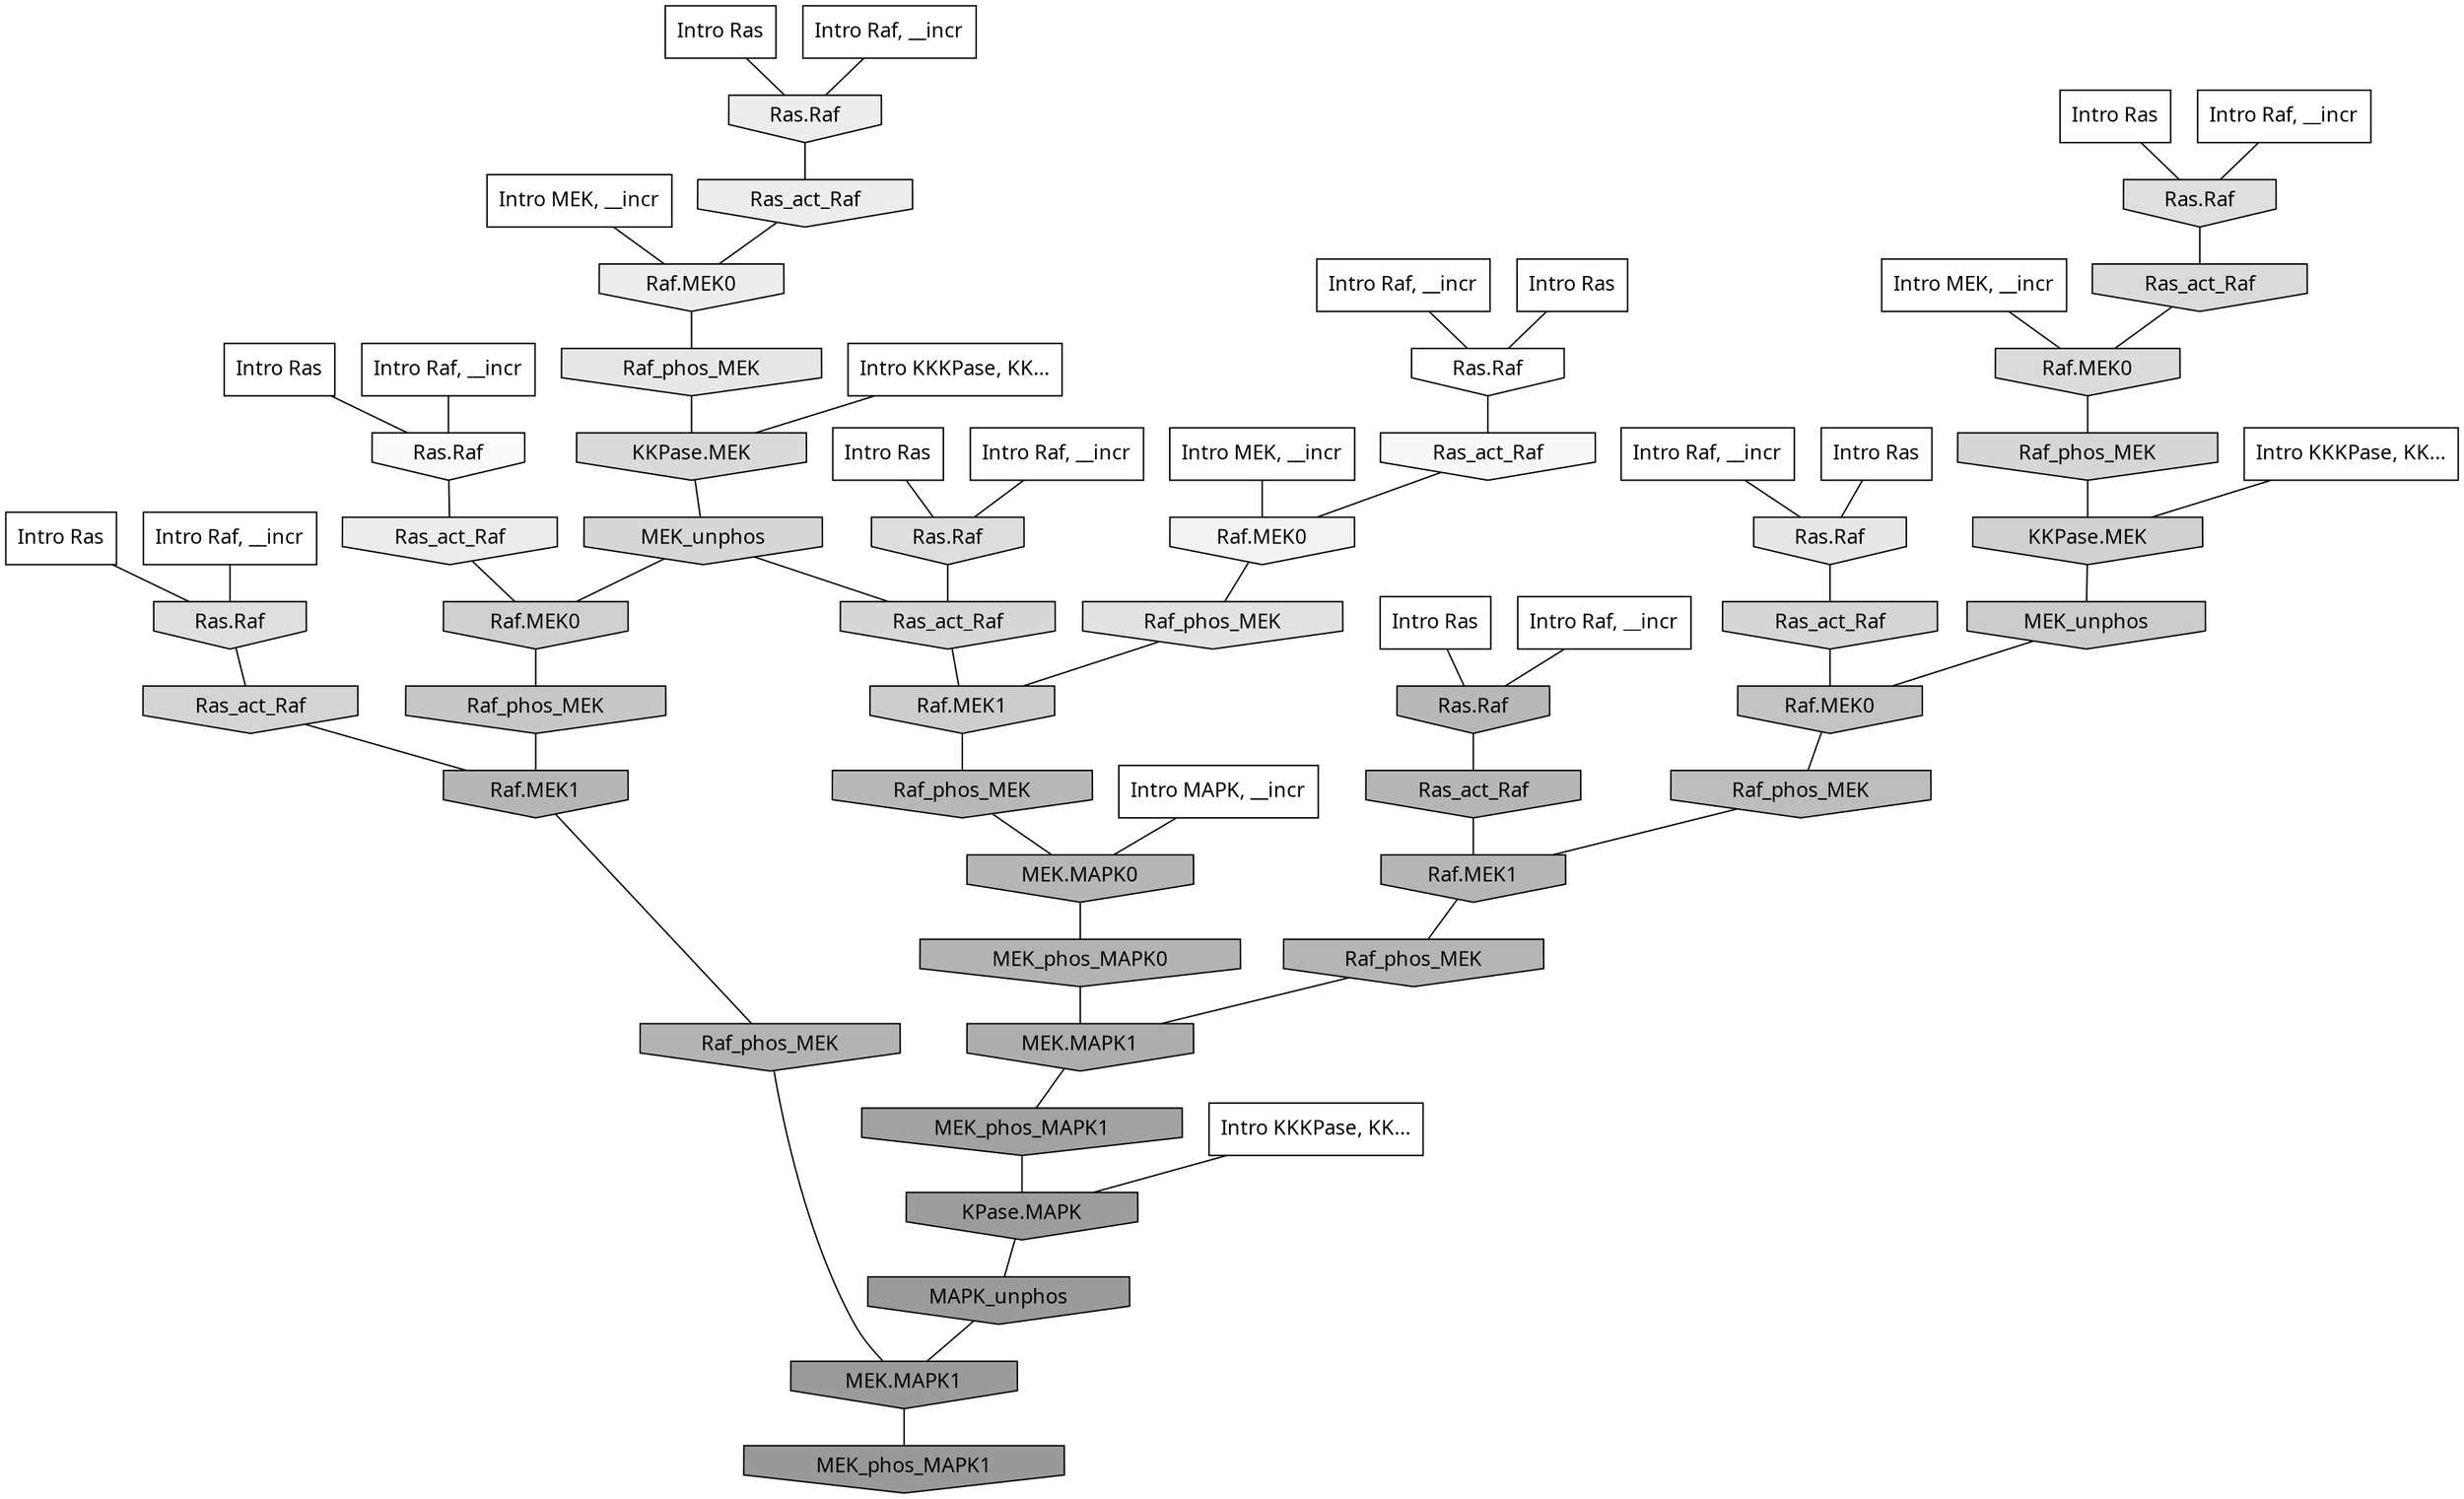 digraph G{
  rankdir="TB";
  ranksep=0.30;
  node [fontname="CMU Serif"];
  edge [fontname="CMU Serif"];
  
  3 [label="Intro Ras", shape=rectangle, style=filled, fillcolor="0.000 0.000 1.000"]
  
  4 [label="Intro Ras", shape=rectangle, style=filled, fillcolor="0.000 0.000 1.000"]
  
  10 [label="Intro Ras", shape=rectangle, style=filled, fillcolor="0.000 0.000 1.000"]
  
  30 [label="Intro Ras", shape=rectangle, style=filled, fillcolor="0.000 0.000 1.000"]
  
  46 [label="Intro Ras", shape=rectangle, style=filled, fillcolor="0.000 0.000 1.000"]
  
  62 [label="Intro Ras", shape=rectangle, style=filled, fillcolor="0.000 0.000 1.000"]
  
  92 [label="Intro Ras", shape=rectangle, style=filled, fillcolor="0.000 0.000 1.000"]
  
  96 [label="Intro Ras", shape=rectangle, style=filled, fillcolor="0.000 0.000 1.000"]
  
  364 [label="Intro Raf, __incr", shape=rectangle, style=filled, fillcolor="0.000 0.000 1.000"]
  
  476 [label="Intro Raf, __incr", shape=rectangle, style=filled, fillcolor="0.000 0.000 1.000"]
  
  495 [label="Intro Raf, __incr", shape=rectangle, style=filled, fillcolor="0.000 0.000 1.000"]
  
  525 [label="Intro Raf, __incr", shape=rectangle, style=filled, fillcolor="0.000 0.000 1.000"]
  
  649 [label="Intro Raf, __incr", shape=rectangle, style=filled, fillcolor="0.000 0.000 1.000"]
  
  884 [label="Intro Raf, __incr", shape=rectangle, style=filled, fillcolor="0.000 0.000 1.000"]
  
  976 [label="Intro Raf, __incr", shape=rectangle, style=filled, fillcolor="0.000 0.000 1.000"]
  
  996 [label="Intro Raf, __incr", shape=rectangle, style=filled, fillcolor="0.000 0.000 1.000"]
  
  1380 [label="Intro MEK, __incr", shape=rectangle, style=filled, fillcolor="0.000 0.000 1.000"]
  
  2068 [label="Intro MEK, __incr", shape=rectangle, style=filled, fillcolor="0.000 0.000 1.000"]
  
  2091 [label="Intro MEK, __incr", shape=rectangle, style=filled, fillcolor="0.000 0.000 1.000"]
  
  2596 [label="Intro MAPK, __incr", shape=rectangle, style=filled, fillcolor="0.000 0.000 1.000"]
  
  3146 [label="Intro KKKPase, KK...", shape=rectangle, style=filled, fillcolor="0.000 0.000 1.000"]
  
  3155 [label="Intro KKKPase, KK...", shape=rectangle, style=filled, fillcolor="0.000 0.000 1.000"]
  
  3181 [label="Intro KKKPase, KK...", shape=rectangle, style=filled, fillcolor="0.000 0.000 1.000"]
  
  3245 [label="Ras.Raf", shape=invhouse, style=filled, fillcolor="0.000 0.000 1.000"]
  
  3490 [label="Ras.Raf", shape=invhouse, style=filled, fillcolor="0.000 0.000 0.975"]
  
  3524 [label="Ras_act_Raf", shape=invhouse, style=filled, fillcolor="0.000 0.000 0.968"]
  
  3737 [label="Raf.MEK0", shape=invhouse, style=filled, fillcolor="0.000 0.000 0.948"]
  
  4042 [label="Ras.Raf", shape=invhouse, style=filled, fillcolor="0.000 0.000 0.929"]
  
  4067 [label="Ras_act_Raf", shape=invhouse, style=filled, fillcolor="0.000 0.000 0.927"]
  
  4069 [label="Raf.MEK0", shape=invhouse, style=filled, fillcolor="0.000 0.000 0.927"]
  
  4152 [label="Ras_act_Raf", shape=invhouse, style=filled, fillcolor="0.000 0.000 0.922"]
  
  4450 [label="Ras.Raf", shape=invhouse, style=filled, fillcolor="0.000 0.000 0.903"]
  
  4454 [label="Raf_phos_MEK", shape=invhouse, style=filled, fillcolor="0.000 0.000 0.903"]
  
  4774 [label="Raf_phos_MEK", shape=invhouse, style=filled, fillcolor="0.000 0.000 0.884"]
  
  4938 [label="Ras.Raf", shape=invhouse, style=filled, fillcolor="0.000 0.000 0.875"]
  
  4959 [label="Ras.Raf", shape=invhouse, style=filled, fillcolor="0.000 0.000 0.874"]
  
  5023 [label="Ras.Raf", shape=invhouse, style=filled, fillcolor="0.000 0.000 0.870"]
  
  5226 [label="Ras_act_Raf", shape=invhouse, style=filled, fillcolor="0.000 0.000 0.859"]
  
  5229 [label="Raf.MEK0", shape=invhouse, style=filled, fillcolor="0.000 0.000 0.859"]
  
  5341 [label="KKPase.MEK", shape=invhouse, style=filled, fillcolor="0.000 0.000 0.854"]
  
  5529 [label="MEK_unphos", shape=invhouse, style=filled, fillcolor="0.000 0.000 0.843"]
  
  5531 [label="Ras_act_Raf", shape=invhouse, style=filled, fillcolor="0.000 0.000 0.843"]
  
  5574 [label="Raf_phos_MEK", shape=invhouse, style=filled, fillcolor="0.000 0.000 0.839"]
  
  5596 [label="Ras_act_Raf", shape=invhouse, style=filled, fillcolor="0.000 0.000 0.838"]
  
  5784 [label="Ras_act_Raf", shape=invhouse, style=filled, fillcolor="0.000 0.000 0.830"]
  
  6004 [label="KKPase.MEK", shape=invhouse, style=filled, fillcolor="0.000 0.000 0.819"]
  
  6102 [label="Raf.MEK0", shape=invhouse, style=filled, fillcolor="0.000 0.000 0.814"]
  
  6394 [label="Raf.MEK1", shape=invhouse, style=filled, fillcolor="0.000 0.000 0.802"]
  
  6500 [label="MEK_unphos", shape=invhouse, style=filled, fillcolor="0.000 0.000 0.798"]
  
  7071 [label="Raf_phos_MEK", shape=invhouse, style=filled, fillcolor="0.000 0.000 0.779"]
  
  7625 [label="Raf.MEK0", shape=invhouse, style=filled, fillcolor="0.000 0.000 0.763"]
  
  8461 [label="Raf_phos_MEK", shape=invhouse, style=filled, fillcolor="0.000 0.000 0.740"]
  
  9122 [label="Ras.Raf", shape=invhouse, style=filled, fillcolor="0.000 0.000 0.721"]
  
  9225 [label="Raf_phos_MEK", shape=invhouse, style=filled, fillcolor="0.000 0.000 0.719"]
  
  9481 [label="MEK.MAPK0", shape=invhouse, style=filled, fillcolor="0.000 0.000 0.714"]
  
  9519 [label="Ras_act_Raf", shape=invhouse, style=filled, fillcolor="0.000 0.000 0.713"]
  
  9524 [label="Raf.MEK1", shape=invhouse, style=filled, fillcolor="0.000 0.000 0.713"]
  
  9536 [label="Raf.MEK1", shape=invhouse, style=filled, fillcolor="0.000 0.000 0.713"]
  
  9684 [label="Raf_phos_MEK", shape=invhouse, style=filled, fillcolor="0.000 0.000 0.710"]
  
  10072 [label="Raf_phos_MEK", shape=invhouse, style=filled, fillcolor="0.000 0.000 0.702"]
  
  10152 [label="MEK_phos_MAPK0", shape=invhouse, style=filled, fillcolor="0.000 0.000 0.700"]
  
  11408 [label="MEK.MAPK1", shape=invhouse, style=filled, fillcolor="0.000 0.000 0.678"]
  
  14476 [label="MEK_phos_MAPK1", shape=invhouse, style=filled, fillcolor="0.000 0.000 0.633"]
  
  15555 [label="KPase.MAPK", shape=invhouse, style=filled, fillcolor="0.000 0.000 0.617"]
  
  16177 [label="MAPK_unphos", shape=invhouse, style=filled, fillcolor="0.000 0.000 0.606"]
  
  16179 [label="MEK.MAPK1", shape=invhouse, style=filled, fillcolor="0.000 0.000 0.606"]
  
  16448 [label="MEK_phos_MAPK1", shape=invhouse, style=filled, fillcolor="0.000 0.000 0.600"]
  
  
  16179 -> 16448 [dir=none, color="0.000 0.000 0.000"] 
  16177 -> 16179 [dir=none, color="0.000 0.000 0.000"] 
  15555 -> 16177 [dir=none, color="0.000 0.000 0.000"] 
  14476 -> 15555 [dir=none, color="0.000 0.000 0.000"] 
  11408 -> 14476 [dir=none, color="0.000 0.000 0.000"] 
  10152 -> 11408 [dir=none, color="0.000 0.000 0.000"] 
  10072 -> 16179 [dir=none, color="0.000 0.000 0.000"] 
  9684 -> 11408 [dir=none, color="0.000 0.000 0.000"] 
  9536 -> 10072 [dir=none, color="0.000 0.000 0.000"] 
  9524 -> 9684 [dir=none, color="0.000 0.000 0.000"] 
  9519 -> 9524 [dir=none, color="0.000 0.000 0.000"] 
  9481 -> 10152 [dir=none, color="0.000 0.000 0.000"] 
  9225 -> 9481 [dir=none, color="0.000 0.000 0.000"] 
  9122 -> 9519 [dir=none, color="0.000 0.000 0.000"] 
  8461 -> 9524 [dir=none, color="0.000 0.000 0.000"] 
  7625 -> 8461 [dir=none, color="0.000 0.000 0.000"] 
  7071 -> 9536 [dir=none, color="0.000 0.000 0.000"] 
  6500 -> 7625 [dir=none, color="0.000 0.000 0.000"] 
  6394 -> 9225 [dir=none, color="0.000 0.000 0.000"] 
  6102 -> 7071 [dir=none, color="0.000 0.000 0.000"] 
  6004 -> 6500 [dir=none, color="0.000 0.000 0.000"] 
  5784 -> 9536 [dir=none, color="0.000 0.000 0.000"] 
  5596 -> 7625 [dir=none, color="0.000 0.000 0.000"] 
  5574 -> 6004 [dir=none, color="0.000 0.000 0.000"] 
  5531 -> 6394 [dir=none, color="0.000 0.000 0.000"] 
  5529 -> 5531 [dir=none, color="0.000 0.000 0.000"] 
  5529 -> 6102 [dir=none, color="0.000 0.000 0.000"] 
  5341 -> 5529 [dir=none, color="0.000 0.000 0.000"] 
  5229 -> 5574 [dir=none, color="0.000 0.000 0.000"] 
  5226 -> 5229 [dir=none, color="0.000 0.000 0.000"] 
  5023 -> 5531 [dir=none, color="0.000 0.000 0.000"] 
  4959 -> 5226 [dir=none, color="0.000 0.000 0.000"] 
  4938 -> 5784 [dir=none, color="0.000 0.000 0.000"] 
  4774 -> 6394 [dir=none, color="0.000 0.000 0.000"] 
  4454 -> 5341 [dir=none, color="0.000 0.000 0.000"] 
  4450 -> 5596 [dir=none, color="0.000 0.000 0.000"] 
  4152 -> 6102 [dir=none, color="0.000 0.000 0.000"] 
  4069 -> 4454 [dir=none, color="0.000 0.000 0.000"] 
  4067 -> 4069 [dir=none, color="0.000 0.000 0.000"] 
  4042 -> 4067 [dir=none, color="0.000 0.000 0.000"] 
  3737 -> 4774 [dir=none, color="0.000 0.000 0.000"] 
  3524 -> 3737 [dir=none, color="0.000 0.000 0.000"] 
  3490 -> 4152 [dir=none, color="0.000 0.000 0.000"] 
  3245 -> 3524 [dir=none, color="0.000 0.000 0.000"] 
  3181 -> 15555 [dir=none, color="0.000 0.000 0.000"] 
  3155 -> 5341 [dir=none, color="0.000 0.000 0.000"] 
  3146 -> 6004 [dir=none, color="0.000 0.000 0.000"] 
  2596 -> 9481 [dir=none, color="0.000 0.000 0.000"] 
  2091 -> 3737 [dir=none, color="0.000 0.000 0.000"] 
  2068 -> 4069 [dir=none, color="0.000 0.000 0.000"] 
  1380 -> 5229 [dir=none, color="0.000 0.000 0.000"] 
  996 -> 4042 [dir=none, color="0.000 0.000 0.000"] 
  976 -> 4938 [dir=none, color="0.000 0.000 0.000"] 
  884 -> 4450 [dir=none, color="0.000 0.000 0.000"] 
  649 -> 9122 [dir=none, color="0.000 0.000 0.000"] 
  525 -> 4959 [dir=none, color="0.000 0.000 0.000"] 
  495 -> 3245 [dir=none, color="0.000 0.000 0.000"] 
  476 -> 3490 [dir=none, color="0.000 0.000 0.000"] 
  364 -> 5023 [dir=none, color="0.000 0.000 0.000"] 
  96 -> 4042 [dir=none, color="0.000 0.000 0.000"] 
  92 -> 4959 [dir=none, color="0.000 0.000 0.000"] 
  62 -> 3245 [dir=none, color="0.000 0.000 0.000"] 
  46 -> 9122 [dir=none, color="0.000 0.000 0.000"] 
  30 -> 3490 [dir=none, color="0.000 0.000 0.000"] 
  10 -> 4450 [dir=none, color="0.000 0.000 0.000"] 
  4 -> 4938 [dir=none, color="0.000 0.000 0.000"] 
  3 -> 5023 [dir=none, color="0.000 0.000 0.000"] 
  
  }
